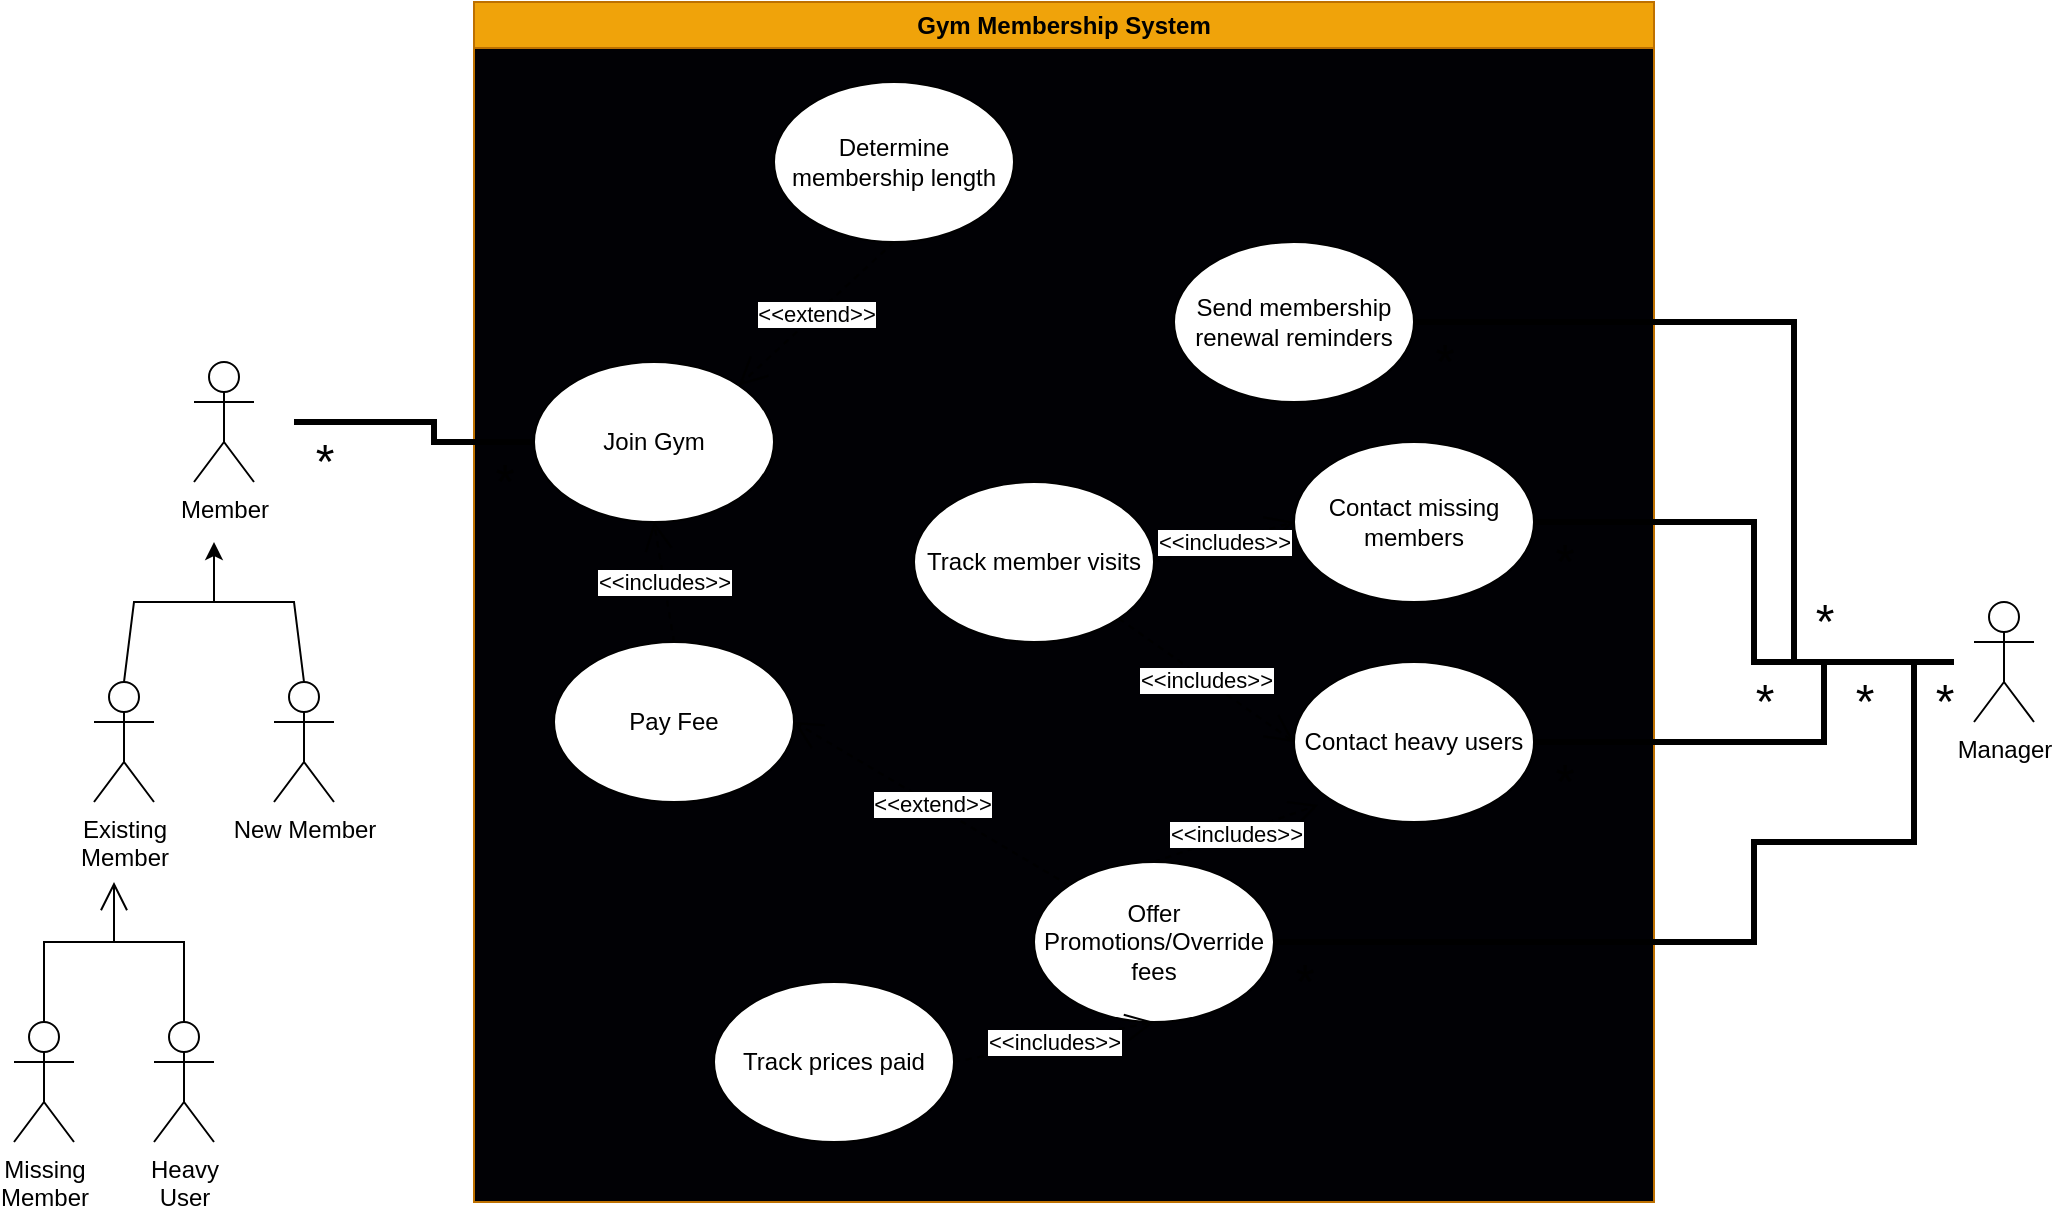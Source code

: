 <mxfile version="21.5.1" type="device">
  <diagram name="Page-1" id="gE4aBsq-sZ3sCD8KYfRh">
    <mxGraphModel dx="1408" dy="915" grid="1" gridSize="10" guides="1" tooltips="1" connect="1" arrows="1" fold="1" page="1" pageScale="1" pageWidth="400" pageHeight="400" math="0" shadow="0">
      <root>
        <mxCell id="0" />
        <mxCell id="1" parent="0" />
        <mxCell id="3DQuydKD8rbYLCH2uB4Z-29" value="Gym Membership System" style="swimlane;whiteSpace=wrap;html=1;fillColor=#f0a30a;fontColor=#000000;strokeColor=#BD7000;swimlaneFillColor=#010105;" parent="1" vertex="1">
          <mxGeometry x="-40" y="-330" width="590" height="600" as="geometry" />
        </mxCell>
        <mxCell id="3DQuydKD8rbYLCH2uB4Z-14" value="Determine membership length" style="ellipse;whiteSpace=wrap;html=1;" parent="3DQuydKD8rbYLCH2uB4Z-29" vertex="1">
          <mxGeometry x="150" y="40" width="120" height="80" as="geometry" />
        </mxCell>
        <mxCell id="3DQuydKD8rbYLCH2uB4Z-16" value="Offer Promotions/Override fees" style="ellipse;whiteSpace=wrap;html=1;" parent="3DQuydKD8rbYLCH2uB4Z-29" vertex="1">
          <mxGeometry x="280" y="430" width="120" height="80" as="geometry" />
        </mxCell>
        <mxCell id="3DQuydKD8rbYLCH2uB4Z-18" value="Track prices paid" style="ellipse;whiteSpace=wrap;html=1;" parent="3DQuydKD8rbYLCH2uB4Z-29" vertex="1">
          <mxGeometry x="120" y="490" width="120" height="80" as="geometry" />
        </mxCell>
        <mxCell id="3DQuydKD8rbYLCH2uB4Z-12" value="Join Gym" style="ellipse;whiteSpace=wrap;html=1;" parent="3DQuydKD8rbYLCH2uB4Z-29" vertex="1">
          <mxGeometry x="30" y="180" width="120" height="80" as="geometry" />
        </mxCell>
        <mxCell id="3DQuydKD8rbYLCH2uB4Z-13" value="Pay Fee" style="ellipse;whiteSpace=wrap;html=1;" parent="3DQuydKD8rbYLCH2uB4Z-29" vertex="1">
          <mxGeometry x="40" y="320" width="120" height="80" as="geometry" />
        </mxCell>
        <mxCell id="3DQuydKD8rbYLCH2uB4Z-17" value="Send membership renewal reminders" style="ellipse;whiteSpace=wrap;html=1;" parent="3DQuydKD8rbYLCH2uB4Z-29" vertex="1">
          <mxGeometry x="350" y="120" width="120" height="80" as="geometry" />
        </mxCell>
        <mxCell id="3DQuydKD8rbYLCH2uB4Z-24" value="Contact missing members" style="ellipse;whiteSpace=wrap;html=1;" parent="3DQuydKD8rbYLCH2uB4Z-29" vertex="1">
          <mxGeometry x="410" y="220" width="120" height="80" as="geometry" />
        </mxCell>
        <mxCell id="3DQuydKD8rbYLCH2uB4Z-26" value="Contact heavy users" style="ellipse;whiteSpace=wrap;html=1;" parent="3DQuydKD8rbYLCH2uB4Z-29" vertex="1">
          <mxGeometry x="410" y="330" width="120" height="80" as="geometry" />
        </mxCell>
        <mxCell id="3DQuydKD8rbYLCH2uB4Z-22" value="Track member visits" style="ellipse;whiteSpace=wrap;html=1;" parent="3DQuydKD8rbYLCH2uB4Z-29" vertex="1">
          <mxGeometry x="220" y="240" width="120" height="80" as="geometry" />
        </mxCell>
        <mxCell id="YKSUAzbujYLewGqTjMgt-5" style="edgeStyle=orthogonalEdgeStyle;rounded=0;orthogonalLoop=1;jettySize=auto;html=1;exitX=0.5;exitY=1;exitDx=0;exitDy=0;" parent="3DQuydKD8rbYLCH2uB4Z-29" source="3DQuydKD8rbYLCH2uB4Z-22" target="3DQuydKD8rbYLCH2uB4Z-22" edge="1">
          <mxGeometry relative="1" as="geometry" />
        </mxCell>
        <mxCell id="R04k8QrL9JAFFiDRjto0-4" value="&lt;font style=&quot;font-size: 24px;&quot;&gt;*&lt;/font&gt;" style="text;html=1;align=center;verticalAlign=middle;resizable=0;points=[];autosize=1;strokeColor=none;fillColor=none;" vertex="1" parent="3DQuydKD8rbYLCH2uB4Z-29">
          <mxGeometry y="220" width="30" height="40" as="geometry" />
        </mxCell>
        <mxCell id="R04k8QrL9JAFFiDRjto0-8" value="&amp;lt;&amp;lt;extend&amp;gt;&amp;gt;" style="endArrow=open;endSize=12;dashed=1;html=1;rounded=0;exitX=0.5;exitY=1;exitDx=0;exitDy=0;entryX=1;entryY=0;entryDx=0;entryDy=0;" edge="1" parent="3DQuydKD8rbYLCH2uB4Z-29" source="3DQuydKD8rbYLCH2uB4Z-14" target="3DQuydKD8rbYLCH2uB4Z-12">
          <mxGeometry width="160" relative="1" as="geometry">
            <mxPoint x="40" y="180" as="sourcePoint" />
            <mxPoint x="200" y="180" as="targetPoint" />
          </mxGeometry>
        </mxCell>
        <mxCell id="R04k8QrL9JAFFiDRjto0-22" value="&amp;lt;&amp;lt;includes&amp;gt;&amp;gt;" style="endArrow=open;endSize=12;dashed=1;html=1;rounded=0;exitX=0.5;exitY=0;exitDx=0;exitDy=0;entryX=0.5;entryY=1;entryDx=0;entryDy=0;" edge="1" parent="3DQuydKD8rbYLCH2uB4Z-29" source="3DQuydKD8rbYLCH2uB4Z-13" target="3DQuydKD8rbYLCH2uB4Z-12">
          <mxGeometry width="160" relative="1" as="geometry">
            <mxPoint x="40" y="300" as="sourcePoint" />
            <mxPoint x="200" y="300" as="targetPoint" />
          </mxGeometry>
        </mxCell>
        <mxCell id="R04k8QrL9JAFFiDRjto0-28" value="&lt;font style=&quot;font-size: 24px;&quot;&gt;*&lt;/font&gt;" style="text;html=1;align=center;verticalAlign=middle;resizable=0;points=[];autosize=1;strokeColor=none;fillColor=none;" vertex="1" parent="3DQuydKD8rbYLCH2uB4Z-29">
          <mxGeometry x="470" y="160" width="30" height="40" as="geometry" />
        </mxCell>
        <mxCell id="R04k8QrL9JAFFiDRjto0-29" value="&amp;lt;&amp;lt;extend&amp;gt;&amp;gt;" style="endArrow=open;endSize=12;dashed=1;html=1;rounded=0;exitX=0;exitY=0;exitDx=0;exitDy=0;entryX=1;entryY=0.5;entryDx=0;entryDy=0;" edge="1" parent="3DQuydKD8rbYLCH2uB4Z-29" source="3DQuydKD8rbYLCH2uB4Z-16" target="3DQuydKD8rbYLCH2uB4Z-13">
          <mxGeometry width="160" relative="1" as="geometry">
            <mxPoint x="230" y="310" as="sourcePoint" />
            <mxPoint x="142" y="202" as="targetPoint" />
          </mxGeometry>
        </mxCell>
        <mxCell id="R04k8QrL9JAFFiDRjto0-32" value="" style="endArrow=none;html=1;rounded=0;exitX=1;exitY=0.5;exitDx=0;exitDy=0;strokeWidth=3;" edge="1" parent="3DQuydKD8rbYLCH2uB4Z-29" source="3DQuydKD8rbYLCH2uB4Z-24">
          <mxGeometry width="50" height="50" relative="1" as="geometry">
            <mxPoint x="690" y="210" as="sourcePoint" />
            <mxPoint x="740" y="330" as="targetPoint" />
            <Array as="points">
              <mxPoint x="640" y="260" />
              <mxPoint x="640" y="330" />
            </Array>
          </mxGeometry>
        </mxCell>
        <mxCell id="R04k8QrL9JAFFiDRjto0-34" value="" style="endArrow=none;html=1;rounded=0;exitX=1;exitY=0.5;exitDx=0;exitDy=0;strokeWidth=3;" edge="1" parent="3DQuydKD8rbYLCH2uB4Z-29" source="3DQuydKD8rbYLCH2uB4Z-16">
          <mxGeometry width="50" height="50" relative="1" as="geometry">
            <mxPoint x="700" y="410" as="sourcePoint" />
            <mxPoint x="720" y="330" as="targetPoint" />
            <Array as="points">
              <mxPoint x="640" y="470" />
              <mxPoint x="640" y="420" />
              <mxPoint x="720" y="420" />
            </Array>
          </mxGeometry>
        </mxCell>
        <mxCell id="R04k8QrL9JAFFiDRjto0-35" value="&lt;font style=&quot;font-size: 24px;&quot;&gt;*&lt;/font&gt;" style="text;html=1;align=center;verticalAlign=middle;resizable=0;points=[];autosize=1;strokeColor=none;fillColor=none;" vertex="1" parent="3DQuydKD8rbYLCH2uB4Z-29">
          <mxGeometry x="530" y="260" width="30" height="40" as="geometry" />
        </mxCell>
        <mxCell id="R04k8QrL9JAFFiDRjto0-36" value="&lt;font style=&quot;font-size: 24px;&quot;&gt;*&lt;/font&gt;" style="text;html=1;align=center;verticalAlign=middle;resizable=0;points=[];autosize=1;strokeColor=none;fillColor=none;" vertex="1" parent="3DQuydKD8rbYLCH2uB4Z-29">
          <mxGeometry x="530" y="370" width="30" height="40" as="geometry" />
        </mxCell>
        <mxCell id="R04k8QrL9JAFFiDRjto0-37" value="&lt;font style=&quot;font-size: 24px;&quot;&gt;*&lt;/font&gt;" style="text;html=1;align=center;verticalAlign=middle;resizable=0;points=[];autosize=1;strokeColor=none;fillColor=none;" vertex="1" parent="3DQuydKD8rbYLCH2uB4Z-29">
          <mxGeometry x="400" y="470" width="30" height="40" as="geometry" />
        </mxCell>
        <mxCell id="R04k8QrL9JAFFiDRjto0-41" value="&amp;lt;&amp;lt;includes&amp;gt;&amp;gt;" style="endArrow=open;endSize=12;dashed=1;html=1;rounded=0;exitX=0.5;exitY=0;exitDx=0;exitDy=0;entryX=0.1;entryY=0.894;entryDx=0;entryDy=0;entryPerimeter=0;" edge="1" parent="3DQuydKD8rbYLCH2uB4Z-29" source="3DQuydKD8rbYLCH2uB4Z-16" target="3DQuydKD8rbYLCH2uB4Z-26">
          <mxGeometry width="160" relative="1" as="geometry">
            <mxPoint x="110" y="330" as="sourcePoint" />
            <mxPoint x="100" y="270" as="targetPoint" />
          </mxGeometry>
        </mxCell>
        <mxCell id="R04k8QrL9JAFFiDRjto0-44" value="&amp;lt;&amp;lt;includes&amp;gt;&amp;gt;" style="endArrow=open;endSize=12;dashed=1;html=1;rounded=0;exitX=1;exitY=0.5;exitDx=0;exitDy=0;entryX=0.5;entryY=1;entryDx=0;entryDy=0;" edge="1" parent="3DQuydKD8rbYLCH2uB4Z-29" source="3DQuydKD8rbYLCH2uB4Z-18" target="3DQuydKD8rbYLCH2uB4Z-16">
          <mxGeometry width="160" relative="1" as="geometry">
            <mxPoint x="470" y="480" as="sourcePoint" />
            <mxPoint x="592" y="442" as="targetPoint" />
          </mxGeometry>
        </mxCell>
        <mxCell id="R04k8QrL9JAFFiDRjto0-50" value="&amp;lt;&amp;lt;includes&amp;gt;&amp;gt;" style="endArrow=open;endSize=12;dashed=1;html=1;rounded=0;exitX=1;exitY=0.5;exitDx=0;exitDy=0;entryX=0;entryY=0.5;entryDx=0;entryDy=0;" edge="1" parent="3DQuydKD8rbYLCH2uB4Z-29" source="3DQuydKD8rbYLCH2uB4Z-22" target="3DQuydKD8rbYLCH2uB4Z-24">
          <mxGeometry width="160" relative="1" as="geometry">
            <mxPoint x="350" y="440" as="sourcePoint" />
            <mxPoint x="432" y="412" as="targetPoint" />
          </mxGeometry>
        </mxCell>
        <mxCell id="R04k8QrL9JAFFiDRjto0-51" value="&amp;lt;&amp;lt;includes&amp;gt;&amp;gt;" style="endArrow=open;endSize=12;dashed=1;html=1;rounded=0;exitX=1;exitY=1;exitDx=0;exitDy=0;entryX=0;entryY=0.5;entryDx=0;entryDy=0;" edge="1" parent="3DQuydKD8rbYLCH2uB4Z-29" source="3DQuydKD8rbYLCH2uB4Z-22" target="3DQuydKD8rbYLCH2uB4Z-26">
          <mxGeometry width="160" relative="1" as="geometry">
            <mxPoint x="350" y="290" as="sourcePoint" />
            <mxPoint x="420" y="270" as="targetPoint" />
          </mxGeometry>
        </mxCell>
        <mxCell id="4Ullwk0gQduVJLq5HeM8-2" value="Manager" style="shape=umlActor;verticalLabelPosition=bottom;verticalAlign=top;html=1;outlineConnect=0;" parent="1" vertex="1">
          <mxGeometry x="710" y="-30" width="30" height="60" as="geometry" />
        </mxCell>
        <mxCell id="4Ullwk0gQduVJLq5HeM8-5" value="" style="endArrow=none;html=1;rounded=0;entryX=0;entryY=0.5;entryDx=0;entryDy=0;strokeWidth=3;" parent="1" target="3DQuydKD8rbYLCH2uB4Z-12" edge="1">
          <mxGeometry width="50" height="50" relative="1" as="geometry">
            <mxPoint x="-130" y="-120" as="sourcePoint" />
            <mxPoint x="-120" y="-280" as="targetPoint" />
            <Array as="points">
              <mxPoint x="-60" y="-120" />
              <mxPoint x="-60" y="-110" />
            </Array>
          </mxGeometry>
        </mxCell>
        <mxCell id="YKSUAzbujYLewGqTjMgt-1" value="Heavy &lt;br&gt;User" style="shape=umlActor;verticalLabelPosition=bottom;verticalAlign=top;html=1;outlineConnect=0;" parent="1" vertex="1">
          <mxGeometry x="-200" y="180" width="30" height="60" as="geometry" />
        </mxCell>
        <mxCell id="YKSUAzbujYLewGqTjMgt-2" value="Missing &lt;br&gt;Member" style="shape=umlActor;verticalLabelPosition=bottom;verticalAlign=top;html=1;outlineConnect=0;" parent="1" vertex="1">
          <mxGeometry x="-270" y="180" width="30" height="60" as="geometry" />
        </mxCell>
        <mxCell id="R04k8QrL9JAFFiDRjto0-2" value="&lt;font style=&quot;font-size: 24px;&quot;&gt;*&lt;/font&gt;" style="text;html=1;align=center;verticalAlign=middle;resizable=0;points=[];autosize=1;strokeColor=none;fillColor=none;" vertex="1" parent="1">
          <mxGeometry x="-130" y="-120" width="30" height="40" as="geometry" />
        </mxCell>
        <mxCell id="R04k8QrL9JAFFiDRjto0-9" value="New Member" style="shape=umlActor;verticalLabelPosition=bottom;verticalAlign=top;html=1;outlineConnect=0;" vertex="1" parent="1">
          <mxGeometry x="-140" y="10" width="30" height="60" as="geometry" />
        </mxCell>
        <mxCell id="R04k8QrL9JAFFiDRjto0-14" value="Member" style="shape=umlActor;verticalLabelPosition=bottom;verticalAlign=top;html=1;outlineConnect=0;" vertex="1" parent="1">
          <mxGeometry x="-180" y="-150" width="30" height="60" as="geometry" />
        </mxCell>
        <mxCell id="R04k8QrL9JAFFiDRjto0-15" value="Existing&lt;br&gt;Member&lt;br&gt;" style="shape=umlActor;verticalLabelPosition=bottom;verticalAlign=top;html=1;outlineConnect=0;" vertex="1" parent="1">
          <mxGeometry x="-230" y="10" width="30" height="60" as="geometry" />
        </mxCell>
        <mxCell id="R04k8QrL9JAFFiDRjto0-16" value="" style="endArrow=none;html=1;rounded=0;exitX=0.5;exitY=0;exitDx=0;exitDy=0;exitPerimeter=0;entryX=0.5;entryY=0;entryDx=0;entryDy=0;entryPerimeter=0;strokeWidth=1;" edge="1" parent="1" source="YKSUAzbujYLewGqTjMgt-1" target="YKSUAzbujYLewGqTjMgt-2">
          <mxGeometry width="50" height="50" relative="1" as="geometry">
            <mxPoint x="150" y="180" as="sourcePoint" />
            <mxPoint x="-105" y="150" as="targetPoint" />
            <Array as="points">
              <mxPoint x="-185" y="140" />
              <mxPoint x="-255" y="140" />
            </Array>
          </mxGeometry>
        </mxCell>
        <mxCell id="R04k8QrL9JAFFiDRjto0-19" value="" style="endArrow=open;endFill=1;endSize=12;html=1;rounded=0;" edge="1" parent="1">
          <mxGeometry width="160" relative="1" as="geometry">
            <mxPoint x="-220" y="140" as="sourcePoint" />
            <mxPoint x="-220" y="110" as="targetPoint" />
          </mxGeometry>
        </mxCell>
        <mxCell id="R04k8QrL9JAFFiDRjto0-20" value="" style="endArrow=none;html=1;rounded=0;exitX=0.5;exitY=0;exitDx=0;exitDy=0;exitPerimeter=0;entryX=0.5;entryY=0;entryDx=0;entryDy=0;entryPerimeter=0;" edge="1" parent="1" source="R04k8QrL9JAFFiDRjto0-15" target="R04k8QrL9JAFFiDRjto0-9">
          <mxGeometry width="50" height="50" relative="1" as="geometry">
            <mxPoint x="110" y="60" as="sourcePoint" />
            <mxPoint x="160" y="10" as="targetPoint" />
            <Array as="points">
              <mxPoint x="-210" y="-30" />
              <mxPoint x="-130" y="-30" />
            </Array>
          </mxGeometry>
        </mxCell>
        <mxCell id="R04k8QrL9JAFFiDRjto0-21" value="" style="endArrow=classic;html=1;rounded=0;" edge="1" parent="1">
          <mxGeometry width="50" height="50" relative="1" as="geometry">
            <mxPoint x="-170" y="-30" as="sourcePoint" />
            <mxPoint x="-170" y="-60" as="targetPoint" />
          </mxGeometry>
        </mxCell>
        <mxCell id="R04k8QrL9JAFFiDRjto0-38" value="&lt;font style=&quot;font-size: 24px;&quot;&gt;*&lt;/font&gt;" style="text;html=1;align=center;verticalAlign=middle;resizable=0;points=[];autosize=1;strokeColor=none;fillColor=none;" vertex="1" parent="1">
          <mxGeometry x="620" y="-40" width="30" height="40" as="geometry" />
        </mxCell>
        <mxCell id="R04k8QrL9JAFFiDRjto0-40" value="&lt;font style=&quot;font-size: 24px;&quot;&gt;*&lt;/font&gt;" style="text;html=1;align=center;verticalAlign=middle;resizable=0;points=[];autosize=1;strokeColor=none;fillColor=none;" vertex="1" parent="1">
          <mxGeometry x="680" width="30" height="40" as="geometry" />
        </mxCell>
        <mxCell id="R04k8QrL9JAFFiDRjto0-39" value="&lt;font style=&quot;font-size: 24px;&quot;&gt;*&lt;/font&gt;" style="text;html=1;align=center;verticalAlign=middle;resizable=0;points=[];autosize=1;strokeColor=none;fillColor=none;" vertex="1" parent="1">
          <mxGeometry x="640" width="30" height="40" as="geometry" />
        </mxCell>
        <mxCell id="R04k8QrL9JAFFiDRjto0-33" value="" style="endArrow=none;html=1;rounded=0;exitX=1;exitY=0.5;exitDx=0;exitDy=0;strokeWidth=3;" edge="1" parent="1" source="3DQuydKD8rbYLCH2uB4Z-26">
          <mxGeometry width="50" height="50" relative="1" as="geometry">
            <mxPoint x="650" y="-20" as="sourcePoint" />
            <mxPoint x="635" as="targetPoint" />
            <Array as="points">
              <mxPoint x="600" y="40" />
              <mxPoint x="635" y="40" />
            </Array>
          </mxGeometry>
        </mxCell>
        <mxCell id="R04k8QrL9JAFFiDRjto0-31" value="" style="endArrow=none;html=1;rounded=0;exitX=1;exitY=0.5;exitDx=0;exitDy=0;strokeWidth=3;" edge="1" parent="1" source="3DQuydKD8rbYLCH2uB4Z-17">
          <mxGeometry width="50" height="50" relative="1" as="geometry">
            <mxPoint x="580" y="40" as="sourcePoint" />
            <mxPoint x="620" as="targetPoint" />
            <Array as="points">
              <mxPoint x="620" y="-170" />
              <mxPoint x="620" />
            </Array>
          </mxGeometry>
        </mxCell>
        <mxCell id="R04k8QrL9JAFFiDRjto0-52" value="&lt;font style=&quot;font-size: 24px;&quot;&gt;*&lt;/font&gt;" style="text;html=1;align=center;verticalAlign=middle;resizable=0;points=[];autosize=1;strokeColor=none;fillColor=none;" vertex="1" parent="1">
          <mxGeometry x="590" width="30" height="40" as="geometry" />
        </mxCell>
      </root>
    </mxGraphModel>
  </diagram>
</mxfile>
